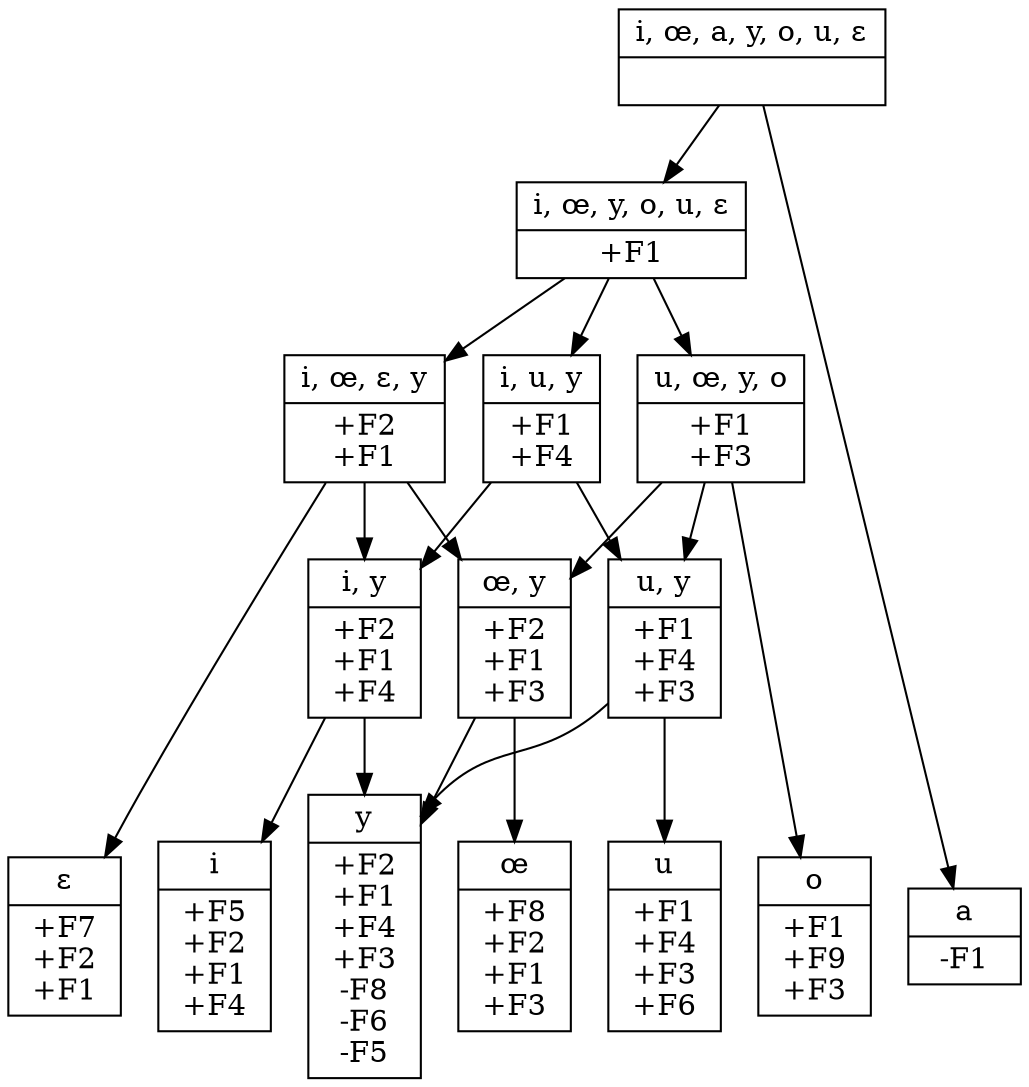 // None
digraph {
	0 [label="{<segs> i, œ, a, y, o, u, ɛ |<feats>  }",shape=record]
	1 [label="{<segs> i, œ, y, o, u, ɛ |<feats> +F1 }",shape=record]
	2 [label="{<segs> i, œ, ɛ, y |<feats> +F2\n+F1 }",shape=record]
	3 [label="{<segs> u, œ, y, o |<feats> +F1\n+F3 }",shape=record]
	4 [label="{<segs> i, u, y |<feats> +F1\n+F4 }",shape=record]
	5 [label="{<segs> i |<feats> +F5\n+F2\n+F1\n+F4 }",shape=record]
	6 [label="{<segs> y |<feats> +F2\n+F1\n+F4\n+F3\n-F8\n-F6\n-F5 }",shape=record]
	7 [label="{<segs> u |<feats> +F1\n+F4\n+F3\n+F6 }",shape=record]
	8 [label="{<segs> ɛ |<feats> +F7\n+F2\n+F1 }",shape=record]
	9 [label="{<segs> œ |<feats> +F8\n+F2\n+F1\n+F3 }",shape=record]
	10 [label="{<segs> o |<feats> +F1\n+F9\n+F3 }",shape=record]
	11 [label="{<segs> a |<feats> -F1 }",shape=record]
	12 [label="{<segs> œ, y |<feats> +F2\n+F1\n+F3 }",shape=record]
	13 [label="{<segs> i, y |<feats> +F2\n+F1\n+F4 }",shape=record]
	14 [label="{<segs> u, y |<feats> +F1\n+F4\n+F3 }",shape=record]
	0 -> 1	0 -> 11	1 -> 2	1 -> 3	1 -> 4	2 -> 8	2 -> 12	2 -> 13	3 -> 10	3 -> 12	3 -> 14	4 -> 13	4 -> 14	12 -> 6	12 -> 9	13 -> 5	13 -> 6	14 -> 6	14 -> 7
{rank=same; 5 6 7 8 9 10 11}
}